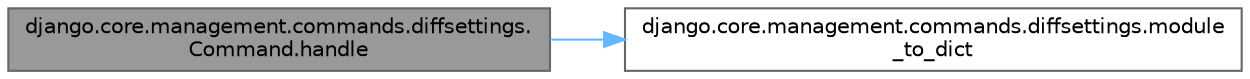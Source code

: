 digraph "django.core.management.commands.diffsettings.Command.handle"
{
 // LATEX_PDF_SIZE
  bgcolor="transparent";
  edge [fontname=Helvetica,fontsize=10,labelfontname=Helvetica,labelfontsize=10];
  node [fontname=Helvetica,fontsize=10,shape=box,height=0.2,width=0.4];
  rankdir="LR";
  Node1 [id="Node000001",label="django.core.management.commands.diffsettings.\lCommand.handle",height=0.2,width=0.4,color="gray40", fillcolor="grey60", style="filled", fontcolor="black",tooltip=" "];
  Node1 -> Node2 [id="edge1_Node000001_Node000002",color="steelblue1",style="solid",tooltip=" "];
  Node2 [id="Node000002",label="django.core.management.commands.diffsettings.module\l_to_dict",height=0.2,width=0.4,color="grey40", fillcolor="white", style="filled",URL="$namespacedjango_1_1core_1_1management_1_1commands_1_1diffsettings.html#ad37f59039e6de19fd895e8f670fd080b",tooltip=" "];
}
